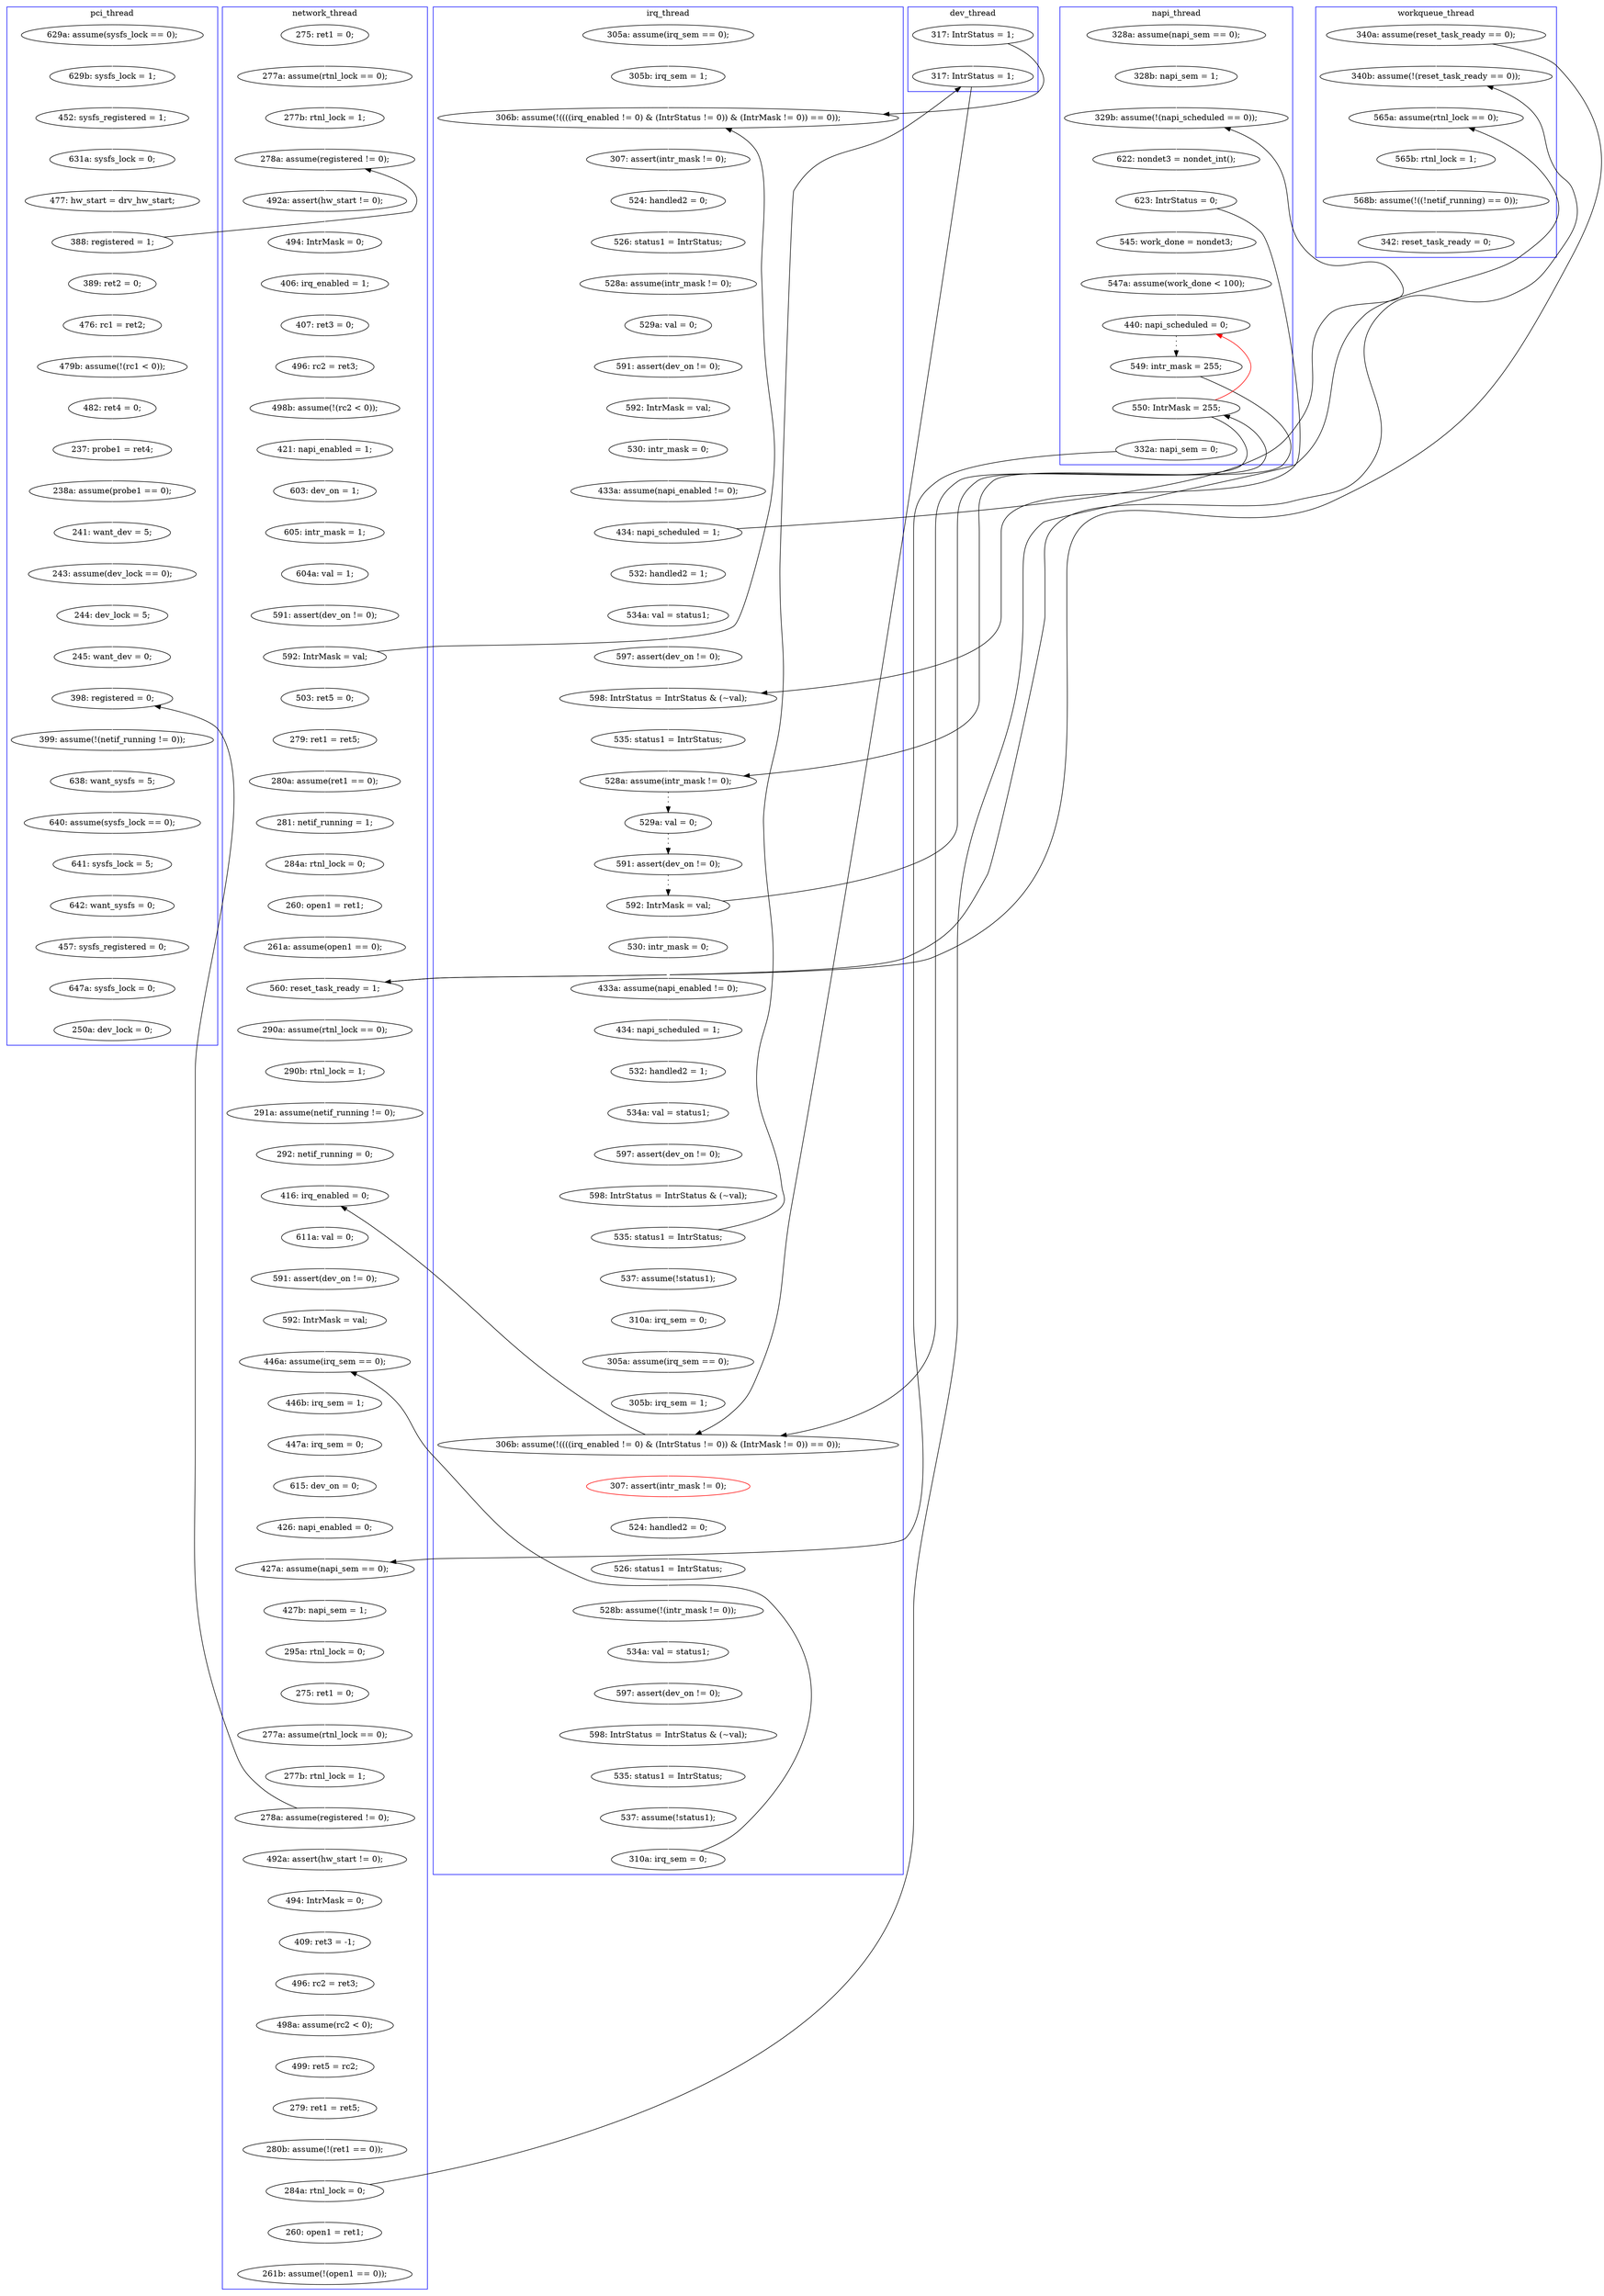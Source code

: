 digraph Counterexample {
	218 -> 227 [color = white, style = solid]
	182 -> 184 [color = white, style = solid]
	153 -> 154 [color = black, style = solid, constraint = false]
	161 -> 194 [color = black, style = solid, constraint = false]
	161 -> 313 [color = white, style = solid]
	87 -> 159 [color = white, style = solid]
	197 -> 200 [color = black, style = solid, constraint = false]
	139 -> 140 [color = black, style = solid, constraint = false]
	280 -> 285 [color = white, style = solid]
	36 -> 40 [color = white, style = solid]
	250 -> 251 [color = black, style = solid, constraint = false]
	148 -> 153 [color = black, style = dotted]
	125 -> 128 [color = black, style = solid, constraint = false]
	252 -> 253 [color = white, style = solid]
	71 -> 75 [color = white, style = solid]
	338 -> 339 [color = white, style = solid]
	197 -> 198 [color = white, style = solid]
	222 -> 223 [color = white, style = solid]
	75 -> 80 [color = white, style = solid]
	80 -> 81 [color = white, style = solid]
	96 -> 98 [color = black, style = solid, constraint = false]
	170 -> 181 [color = white, style = solid]
	231 -> 235 [color = white, style = solid]
	337 -> 338 [color = white, style = solid]
	113 -> 114 [color = white, style = solid]
	324 -> 325 [color = white, style = solid]
	137 -> 139 [color = white, style = solid]
	198 -> 201 [color = white, style = solid]
	40 -> 50 [color = white, style = solid]
	191 -> 193 [color = white, style = solid]
	46 -> 53 [color = white, style = solid]
	213 -> 215 [color = white, style = solid]
	139 -> 141 [color = white, style = solid]
	319 -> 363 [color = white, style = solid]
	270 -> 271 [color = white, style = solid]
	204 -> 207 [color = white, style = solid]
	141 -> 144 [color = white, style = solid]
	261 -> 264 [color = white, style = solid]
	253 -> 255 [color = white, style = solid]
	120 -> 124 [color = white, style = solid]
	289 -> 290 [color = white, style = solid]
	81 -> 84 [color = white, style = solid]
	309 -> 312 [color = white, style = solid]
	297 -> 316 [color = black, style = solid, constraint = false]
	317 -> 319 [color = white, style = solid]
	42 -> 45 [color = white, style = solid]
	331 -> 332 [color = white, style = solid]
	165 -> 207 [color = black, style = solid, constraint = false]
	223 -> 232 [color = white, style = solid]
	160 -> 170 [color = white, style = solid]
	200 -> 207 [color = black, style = solid, constraint = false]
	308 -> 309 [color = white, style = solid]
	296 -> 297 [color = white, style = solid]
	326 -> 331 [color = white, style = solid]
	127 -> 134 [color = white, style = solid]
	125 -> 127 [color = white, style = solid]
	184 -> 185 [color = white, style = solid]
	304 -> 307 [color = white, style = solid]
	336 -> 337 [color = white, style = solid]
	207 -> 208 [color = white, style = solid]
	154 -> 155 [color = black, style = dotted]
	89 -> 98 [color = white, style = solid]
	134 -> 138 [color = white, style = solid]
	185 -> 191 [color = white, style = solid]
	165 -> 188 [color = white, style = solid]
	286 -> 289 [color = white, style = solid]
	207 -> 232 [color = black, style = solid, constraint = false]
	298 -> 301 [color = white, style = solid]
	84 -> 86 [color = white, style = solid]
	171 -> 173 [color = white, style = solid]
	232 -> 239 [color = white, style = solid]
	109 -> 110 [color = white, style = solid]
	274 -> 279 [color = white, style = solid]
	96 -> 200 [color = white, style = solid]
	313 -> 316 [color = white, style = solid]
	293 -> 296 [color = white, style = solid]
	316 -> 317 [color = white, style = solid]
	155 -> 157 [color = black, style = dotted]
	29 -> 32 [color = white, style = solid]
	219 -> 220 [color = white, style = solid]
	98 -> 101 [color = white, style = solid]
	264 -> 270 [color = white, style = solid]
	67 -> 68 [color = white, style = solid]
	194 -> 313 [color = black, style = solid, constraint = false]
	312 -> 323 [color = white, style = solid]
	344 -> 349 [color = white, style = solid]
	45 -> 46 [color = white, style = solid]
	323 -> 324 [color = white, style = solid]
	325 -> 326 [color = white, style = solid]
	157 -> 160 [color = black, style = dotted]
	166 -> 169 [color = white, style = solid]
	255 -> 259 [color = white, style = solid]
	144 -> 148 [color = white, style = solid]
	259 -> 260 [color = white, style = solid]
	50 -> 51 [color = white, style = solid]
	32 -> 36 [color = white, style = solid]
	247 -> 250 [color = white, style = solid]
	297 -> 298 [color = white, style = solid]
	117 -> 120 [color = white, style = solid]
	28 -> 29 [color = white, style = solid]
	181 -> 182 [color = white, style = solid]
	271 -> 272 [color = white, style = solid]
	339 -> 342 [color = white, style = solid]
	60 -> 66 [color = white, style = solid]
	101 -> 109 [color = white, style = solid]
	208 -> 213 [color = white, style = solid]
	260 -> 261 [color = white, style = solid]
	235 -> 247 [color = white, style = solid]
	159 -> 166 [color = white, style = solid]
	153 -> 165 [color = white, style = solid]
	229 -> 231 [color = white, style = solid]
	86 -> 87 [color = white, style = solid]
	194 -> 219 [color = white, style = solid]
	160 -> 165 [color = black, style = solid, constraint = false]
	227 -> 229 [color = white, style = solid]
	332 -> 336 [color = white, style = solid]
	239 -> 241 [color = white, style = solid]
	215 -> 218 [color = white, style = solid]
	173 -> 175 [color = white, style = solid]
	66 -> 67 [color = white, style = solid]
	50 -> 53 [color = black, style = solid, constraint = false]
	279 -> 280 [color = white, style = solid]
	128 -> 137 [color = white, style = solid]
	307 -> 308 [color = white, style = solid]
	114 -> 116 [color = white, style = solid]
	138 -> 140 [color = white, style = solid]
	201 -> 203 [color = white, style = solid]
	285 -> 286 [color = white, style = solid]
	103 -> 128 [color = white, style = solid]
	175 -> 178 [color = white, style = solid]
	193 -> 197 [color = white, style = solid]
	220 -> 222 [color = white, style = solid]
	140 -> 150 [color = white, style = solid]
	169 -> 171 [color = white, style = solid]
	242 -> 251 [color = white, style = solid]
	342 -> 344 [color = white, style = solid]
	274 -> 331 [color = black, style = solid, constraint = false]
	88 -> 89 [color = white, style = solid]
	110 -> 113 [color = white, style = solid]
	150 -> 154 [color = white, style = solid]
	241 -> 242 [color = white, style = solid]
	51 -> 304 [color = white, style = solid]
	102 -> 103 [color = white, style = solid]
	251 -> 252 [color = white, style = solid]
	58 -> 60 [color = white, style = solid]
	124 -> 125 [color = white, style = solid]
	68 -> 71 [color = white, style = solid]
	165 -> 148 [color = red, style = solid, constraint = false]
	53 -> 58 [color = white, style = solid]
	188 -> 260 [color = black, style = solid, constraint = false]
	178 -> 194 [color = white, style = solid]
	290 -> 293 [color = white, style = solid]
	272 -> 274 [color = white, style = solid]
	116 -> 117 [color = white, style = solid]
	87 -> 98 [color = black, style = solid, constraint = false]
	203 -> 204 [color = white, style = solid]
	subgraph cluster7 {
		label = dev_thread
		color = blue
		96  [label = "317: IntrStatus = 1;"]
		200  [label = "317: IntrStatus = 1;"]
	}
	subgraph cluster5 {
		label = workqueue_thread
		color = blue
		363  [label = "342: reset_task_ready = 0;"]
		319  [label = "568b: assume(!((!netif_running) == 0));"]
		316  [label = "565a: assume(rtnl_lock == 0);"]
		161  [label = "340a: assume(reset_task_ready == 0);"]
		313  [label = "340b: assume(!(reset_task_ready == 0));"]
		317  [label = "565b: rtnl_lock = 1;"]
	}
	subgraph cluster4 {
		label = napi_thread
		color = blue
		102  [label = "328a: assume(napi_sem == 0);"]
		139  [label = "623: IntrStatus = 0;"]
		148  [label = "440: napi_scheduled = 0;"]
		165  [label = "550: IntrMask = 255;"]
		141  [label = "545: work_done = nondet3;"]
		144  [label = "547a: assume(work_done < 100);"]
		137  [label = "622: nondet3 = nondet_int();"]
		128  [label = "329b: assume(!(napi_scheduled == 0));"]
		153  [label = "549: intr_mask = 255;"]
		103  [label = "328b: napi_sem = 1;"]
		188  [label = "332a: napi_sem = 0;"]
	}
	subgraph cluster3 {
		label = irq_thread
		color = blue
		116  [label = "591: assert(dev_on != 0);"]
		235  [label = "535: status1 = IntrStatus;"]
		198  [label = "537: assume(!status1);"]
		208  [label = "307: assert(intr_mask != 0);", color = red]
		170  [label = "530: intr_mask = 0;"]
		124  [label = "433a: assume(napi_enabled != 0);"]
		114  [label = "529a: val = 0;"]
		155  [label = "529a: val = 0;"]
		193  [label = "598: IntrStatus = IntrStatus & (~val);"]
		218  [label = "528b: assume(!(intr_mask != 0));"]
		181  [label = "433a: assume(napi_enabled != 0);"]
		247  [label = "537: assume(!status1);"]
		127  [label = "532: handled2 = 1;"]
		138  [label = "597: assert(dev_on != 0);"]
		229  [label = "597: assert(dev_on != 0);"]
		125  [label = "434: napi_scheduled = 1;"]
		88  [label = "305a: assume(irq_sem == 0);"]
		213  [label = "524: handled2 = 0;"]
		110  [label = "526: status1 = IntrStatus;"]
		227  [label = "534a: val = status1;"]
		134  [label = "534a: val = status1;"]
		117  [label = "592: IntrMask = val;"]
		201  [label = "310a: irq_sem = 0;"]
		101  [label = "307: assert(intr_mask != 0);"]
		140  [label = "598: IntrStatus = IntrStatus & (~val);"]
		109  [label = "524: handled2 = 0;"]
		150  [label = "535: status1 = IntrStatus;"]
		203  [label = "305a: assume(irq_sem == 0);"]
		207  [label = "306b: assume(!((((irq_enabled != 0) & (IntrStatus != 0)) & (IntrMask != 0)) == 0));"]
		182  [label = "434: napi_scheduled = 1;"]
		185  [label = "534a: val = status1;"]
		250  [label = "310a: irq_sem = 0;"]
		154  [label = "528a: assume(intr_mask != 0);"]
		197  [label = "535: status1 = IntrStatus;"]
		120  [label = "530: intr_mask = 0;"]
		98  [label = "306b: assume(!((((irq_enabled != 0) & (IntrStatus != 0)) & (IntrMask != 0)) == 0));"]
		215  [label = "526: status1 = IntrStatus;"]
		191  [label = "597: assert(dev_on != 0);"]
		184  [label = "532: handled2 = 1;"]
		160  [label = "592: IntrMask = val;"]
		89  [label = "305b: irq_sem = 1;"]
		231  [label = "598: IntrStatus = IntrStatus & (~val);"]
		113  [label = "528a: assume(intr_mask != 0);"]
		204  [label = "305b: irq_sem = 1;"]
		157  [label = "591: assert(dev_on != 0);"]
	}
	subgraph cluster1 {
		label = pci_thread
		color = blue
		331  [label = "398: registered = 0;"]
		339  [label = "642: want_sysfs = 0;"]
		309  [label = "237: probe1 = ret4;"]
		332  [label = "399: assume(!(netif_running != 0));"]
		312  [label = "238a: assume(probe1 == 0);"]
		50  [label = "388: registered = 1;"]
		336  [label = "638: want_sysfs = 5;"]
		342  [label = "457: sysfs_registered = 0;"]
		51  [label = "389: ret2 = 0;"]
		337  [label = "640: assume(sysfs_lock == 0);"]
		28  [label = "629a: assume(sysfs_lock == 0);"]
		349  [label = "250a: dev_lock = 0;"]
		32  [label = "452: sysfs_registered = 1;"]
		338  [label = "641: sysfs_lock = 5;"]
		304  [label = "476: rc1 = ret2;"]
		36  [label = "631a: sysfs_lock = 0;"]
		344  [label = "647a: sysfs_lock = 0;"]
		323  [label = "241: want_dev = 5;"]
		326  [label = "245: want_dev = 0;"]
		325  [label = "244: dev_lock = 5;"]
		29  [label = "629b: sysfs_lock = 1;"]
		40  [label = "477: hw_start = drv_hw_start;"]
		324  [label = "243: assume(dev_lock == 0);"]
		307  [label = "479b: assume(!(rc1 < 0));"]
		308  [label = "482: ret4 = 0;"]
	}
	subgraph cluster2 {
		label = network_thread
		color = blue
		87  [label = "592: IntrMask = val;"]
		270  [label = "275: ret1 = 0;"]
		296  [label = "280b: assume(!(ret1 == 0));"]
		271  [label = "277a: assume(rtnl_lock == 0);"]
		253  [label = "447a: irq_sem = 0;"]
		53  [label = "278a: assume(registered != 0);"]
		166  [label = "279: ret1 = ret5;"]
		45  [label = "277a: assume(rtnl_lock == 0);"]
		290  [label = "499: ret5 = rc2;"]
		239  [label = "611a: val = 0;"]
		241  [label = "591: assert(dev_on != 0);"]
		260  [label = "427a: assume(napi_sem == 0);"]
		67  [label = "407: ret3 = 0;"]
		71  [label = "498b: assume(!(rc2 < 0));"]
		220  [label = "290b: rtnl_lock = 1;"]
		86  [label = "591: assert(dev_on != 0);"]
		301  [label = "261b: assume(!(open1 == 0));"]
		285  [label = "409: ret3 = -1;"]
		279  [label = "492a: assert(hw_start != 0);"]
		175  [label = "260: open1 = ret1;"]
		272  [label = "277b: rtnl_lock = 1;"]
		242  [label = "592: IntrMask = val;"]
		219  [label = "290a: assume(rtnl_lock == 0);"]
		173  [label = "284a: rtnl_lock = 0;"]
		298  [label = "260: open1 = ret1;"]
		80  [label = "603: dev_on = 1;"]
		84  [label = "604a: val = 1;"]
		81  [label = "605: intr_mask = 1;"]
		289  [label = "498a: assume(rc2 < 0);"]
		169  [label = "280a: assume(ret1 == 0);"]
		222  [label = "291a: assume(netif_running != 0);"]
		75  [label = "421: napi_enabled = 1;"]
		264  [label = "295a: rtnl_lock = 0;"]
		232  [label = "416: irq_enabled = 0;"]
		194  [label = "560: reset_task_ready = 1;"]
		293  [label = "279: ret1 = ret5;"]
		171  [label = "281: netif_running = 1;"]
		297  [label = "284a: rtnl_lock = 0;"]
		178  [label = "261a: assume(open1 == 0);"]
		60  [label = "494: IntrMask = 0;"]
		223  [label = "292: netif_running = 0;"]
		280  [label = "494: IntrMask = 0;"]
		42  [label = "275: ret1 = 0;"]
		159  [label = "503: ret5 = 0;"]
		46  [label = "277b: rtnl_lock = 1;"]
		261  [label = "427b: napi_sem = 1;"]
		251  [label = "446a: assume(irq_sem == 0);"]
		68  [label = "496: rc2 = ret3;"]
		58  [label = "492a: assert(hw_start != 0);"]
		259  [label = "426: napi_enabled = 0;"]
		274  [label = "278a: assume(registered != 0);"]
		66  [label = "406: irq_enabled = 1;"]
		286  [label = "496: rc2 = ret3;"]
		252  [label = "446b: irq_sem = 1;"]
		255  [label = "615: dev_on = 0;"]
	}
}